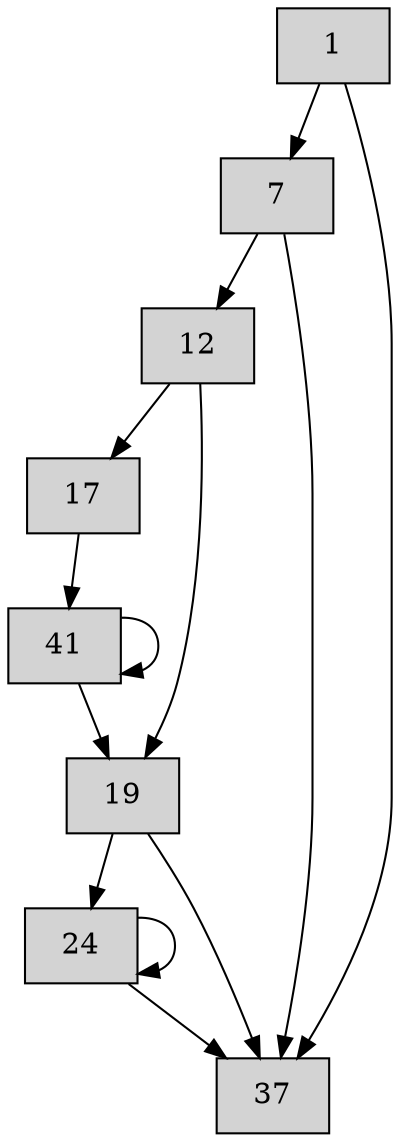 digraph CFG {
    node[shape=box, style=filled];
    1[label="1"];
    7[label="7"];
    12[label="12"];
    17[label="17"];
    19[label="19"];
    24[label="24"];
    37[label="37"];
    41[label="41"];

    1 -> 37;
    1 -> 7;

    7 -> 37;
    7 -> 12;

    12 -> 19;
    12 -> 17;

    17 -> 41;

    19 -> 37;
    19 -> 24;

    24 -> 24;
    24 -> 37;

    41 -> 41;
    41 -> 19;
}